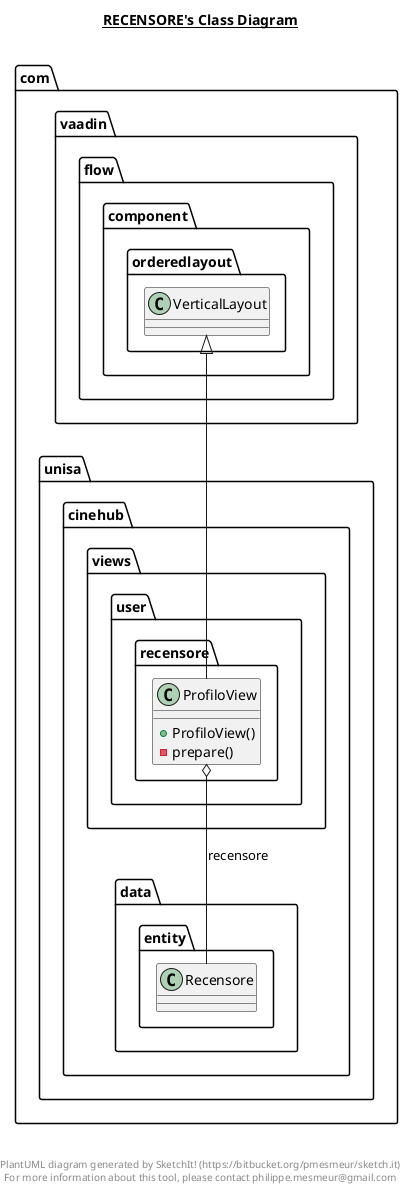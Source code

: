 @startuml

title __RECENSORE's Class Diagram__\n

  namespace com.unisa.cinehub {
    namespace views.user.recensore {
      class com.unisa.cinehub.views.user.recensore.ProfiloView {
          + ProfiloView()
          - prepare()
      }
    }
  }
  

  com.unisa.cinehub.views.user.recensore.ProfiloView -up-|> com.vaadin.flow.component.orderedlayout.VerticalLayout
  com.unisa.cinehub.views.user.recensore.ProfiloView o-- com.unisa.cinehub.data.entity.Recensore : recensore


right footer


PlantUML diagram generated by SketchIt! (https://bitbucket.org/pmesmeur/sketch.it)
For more information about this tool, please contact philippe.mesmeur@gmail.com
endfooter

@enduml
